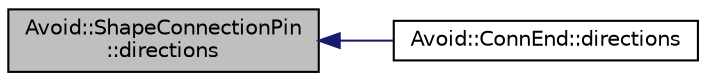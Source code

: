 digraph "Avoid::ShapeConnectionPin::directions"
{
  edge [fontname="Helvetica",fontsize="10",labelfontname="Helvetica",labelfontsize="10"];
  node [fontname="Helvetica",fontsize="10",shape=record];
  rankdir="LR";
  Node6 [label="Avoid::ShapeConnectionPin\l::directions",height=0.2,width=0.4,color="black", fillcolor="grey75", style="filled", fontcolor="black"];
  Node6 -> Node7 [dir="back",color="midnightblue",fontsize="10",style="solid",fontname="Helvetica"];
  Node7 [label="Avoid::ConnEnd::directions",height=0.2,width=0.4,color="black", fillcolor="white", style="filled",URL="$classAvoid_1_1ConnEnd.html#aac1ad36f7eba41dde14bee7b555996e1",tooltip="Returns the directions in which this connector endpoint should be given visibility. "];
}
